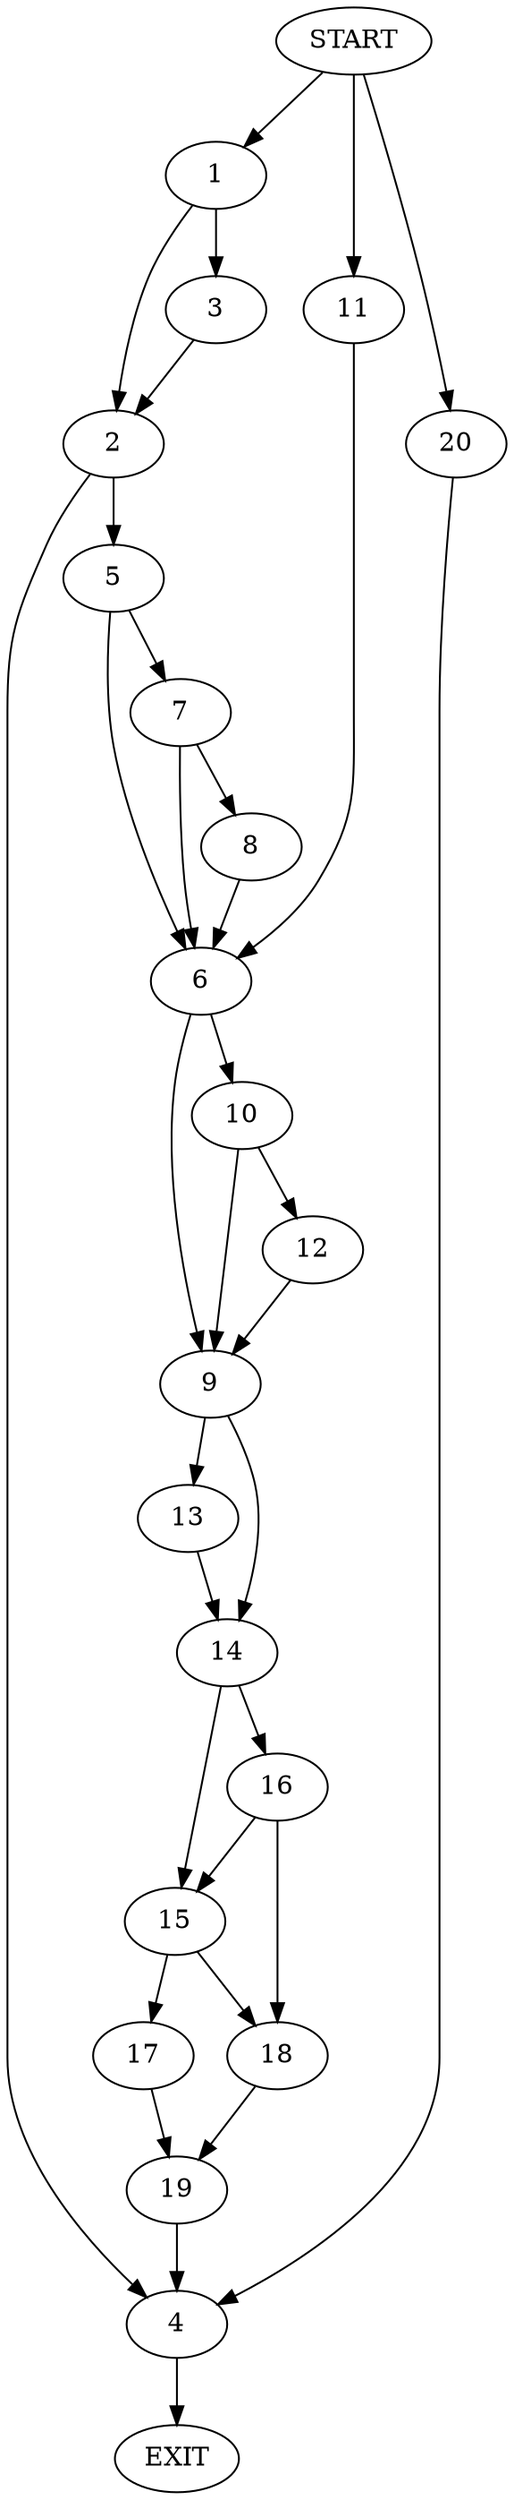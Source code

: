 digraph {
0 [label="START"]
21 [label="EXIT"]
0 -> 1
1 -> 2
1 -> 3
2 -> 4
2 -> 5
3 -> 2
5 -> 6
5 -> 7
4 -> 21
7 -> 6
7 -> 8
6 -> 9
6 -> 10
8 -> 6
0 -> 11
11 -> 6
10 -> 9
10 -> 12
9 -> 13
9 -> 14
12 -> 9
14 -> 15
14 -> 16
13 -> 14
15 -> 17
15 -> 18
16 -> 15
16 -> 18
18 -> 19
17 -> 19
19 -> 4
0 -> 20
20 -> 4
}
